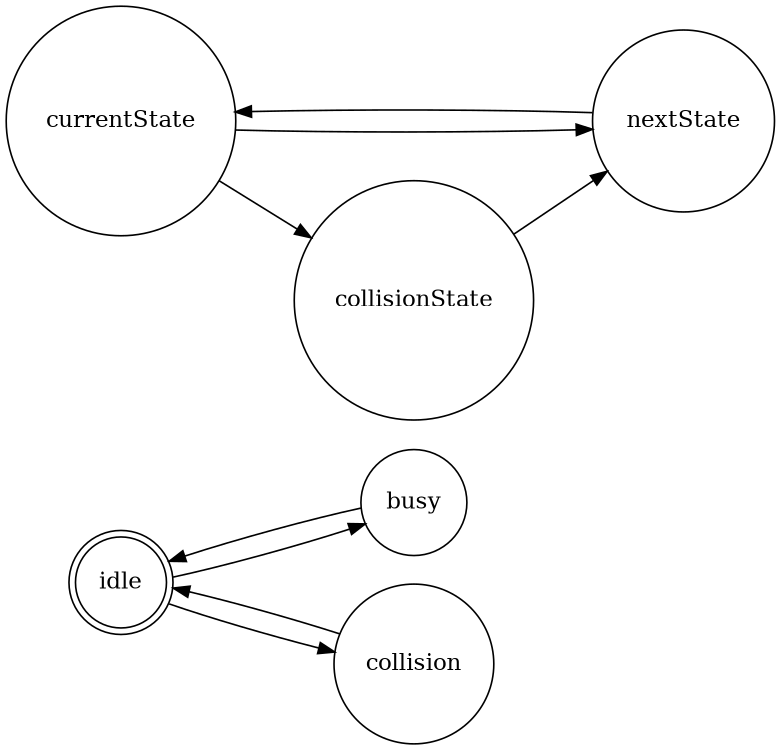 digraph channel_finite_state_machine {
	rankdir=LR;
	size="8,5"
	node [shape = doublecircle]; idle;
	node [shape = circle];
	idle -> busy;
 	idle -> collision;
	busy -> idle;
	collision -> idle;

	currentState -> nextState;
	currentState -> collisionState;
	collisionState -> nextState;
	nextState -> currentState;
}
